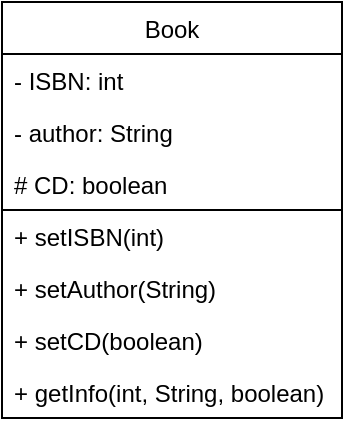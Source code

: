 <mxfile version="13.8.0" type="github">
  <diagram id="C5RBs43oDa-KdzZeNtuy" name="Page-1">
    <mxGraphModel dx="423" dy="512" grid="1" gridSize="10" guides="1" tooltips="1" connect="1" arrows="1" fold="1" page="1" pageScale="1" pageWidth="827" pageHeight="1169" math="0" shadow="0">
      <root>
        <mxCell id="WIyWlLk6GJQsqaUBKTNV-0" />
        <mxCell id="WIyWlLk6GJQsqaUBKTNV-1" parent="WIyWlLk6GJQsqaUBKTNV-0" />
        <mxCell id="5cFojUvyqo09gkGNKKq0-0" value="Book" style="swimlane;fontStyle=0;childLayout=stackLayout;horizontal=1;startSize=26;fillColor=none;horizontalStack=0;resizeParent=1;resizeParentMax=0;resizeLast=0;collapsible=1;marginBottom=0;" parent="WIyWlLk6GJQsqaUBKTNV-1" vertex="1">
          <mxGeometry x="20" y="110" width="170" height="208" as="geometry" />
        </mxCell>
        <mxCell id="5cFojUvyqo09gkGNKKq0-1" value="- ISBN: int" style="text;strokeColor=none;fillColor=none;align=left;verticalAlign=top;spacingLeft=4;spacingRight=4;overflow=hidden;rotatable=0;points=[[0,0.5],[1,0.5]];portConstraint=eastwest;" parent="5cFojUvyqo09gkGNKKq0-0" vertex="1">
          <mxGeometry y="26" width="170" height="26" as="geometry" />
        </mxCell>
        <mxCell id="5cFojUvyqo09gkGNKKq0-2" value="- author: String" style="text;strokeColor=none;fillColor=none;align=left;verticalAlign=top;spacingLeft=4;spacingRight=4;overflow=hidden;rotatable=0;points=[[0,0.5],[1,0.5]];portConstraint=eastwest;" parent="5cFojUvyqo09gkGNKKq0-0" vertex="1">
          <mxGeometry y="52" width="170" height="26" as="geometry" />
        </mxCell>
        <mxCell id="5cFojUvyqo09gkGNKKq0-3" value="# CD: boolean" style="text;strokeColor=none;fillColor=none;align=left;verticalAlign=top;spacingLeft=4;spacingRight=4;overflow=hidden;rotatable=0;points=[[0,0.5],[1,0.5]];portConstraint=eastwest;" parent="5cFojUvyqo09gkGNKKq0-0" vertex="1">
          <mxGeometry y="78" width="170" height="26" as="geometry" />
        </mxCell>
        <mxCell id="5cFojUvyqo09gkGNKKq0-11" value="" style="swimlane;fontStyle=0;childLayout=stackLayout;horizontal=1;startSize=0;fillColor=none;horizontalStack=0;resizeParent=1;resizeParentMax=0;resizeLast=0;collapsible=1;marginBottom=0;" parent="5cFojUvyqo09gkGNKKq0-0" vertex="1">
          <mxGeometry y="104" width="170" height="104" as="geometry">
            <mxRectangle x="110" y="260" width="50" height="40" as="alternateBounds" />
          </mxGeometry>
        </mxCell>
        <mxCell id="5cFojUvyqo09gkGNKKq0-13" value="+ setISBN(int)" style="text;strokeColor=none;fillColor=none;align=left;verticalAlign=top;spacingLeft=4;spacingRight=4;overflow=hidden;rotatable=0;points=[[0,0.5],[1,0.5]];portConstraint=eastwest;" parent="5cFojUvyqo09gkGNKKq0-11" vertex="1">
          <mxGeometry width="170" height="26" as="geometry" />
        </mxCell>
        <mxCell id="5cFojUvyqo09gkGNKKq0-14" value="+ setAuthor(String)" style="text;strokeColor=none;fillColor=none;align=left;verticalAlign=top;spacingLeft=4;spacingRight=4;overflow=hidden;rotatable=0;points=[[0,0.5],[1,0.5]];portConstraint=eastwest;" parent="5cFojUvyqo09gkGNKKq0-11" vertex="1">
          <mxGeometry y="26" width="170" height="26" as="geometry" />
        </mxCell>
        <mxCell id="DGtdENEEQf9WqrOcPjae-0" value="+ setCD(boolean)" style="text;strokeColor=none;fillColor=none;align=left;verticalAlign=top;spacingLeft=4;spacingRight=4;overflow=hidden;rotatable=0;points=[[0,0.5],[1,0.5]];portConstraint=eastwest;" vertex="1" parent="5cFojUvyqo09gkGNKKq0-11">
          <mxGeometry y="52" width="170" height="26" as="geometry" />
        </mxCell>
        <mxCell id="5cFojUvyqo09gkGNKKq0-15" value="+ getInfo(int, String, boolean)" style="text;strokeColor=none;fillColor=none;align=left;verticalAlign=top;spacingLeft=4;spacingRight=4;overflow=hidden;rotatable=0;points=[[0,0.5],[1,0.5]];portConstraint=eastwest;" parent="5cFojUvyqo09gkGNKKq0-11" vertex="1">
          <mxGeometry y="78" width="170" height="26" as="geometry" />
        </mxCell>
      </root>
    </mxGraphModel>
  </diagram>
</mxfile>

